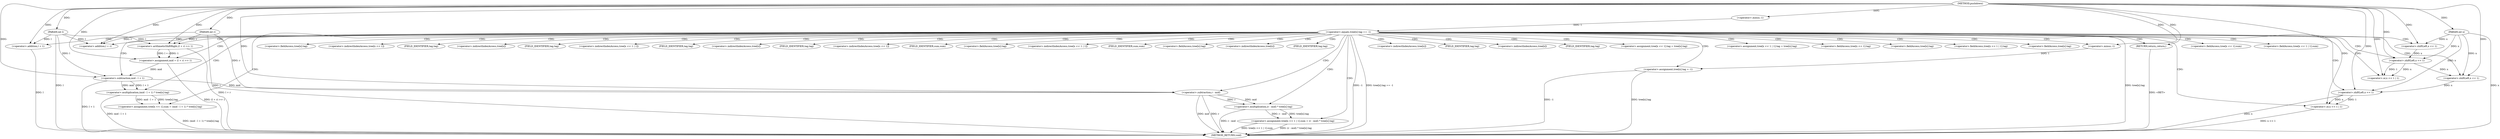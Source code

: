 digraph "pushdown" {  
"1000134" [label = "(METHOD,pushdown)" ]
"1000232" [label = "(METHOD_RETURN,void)" ]
"1000135" [label = "(PARAM,int x)" ]
"1000136" [label = "(PARAM,int l)" ]
"1000137" [label = "(PARAM,int r)" ]
"1000151" [label = "(<operator>.assignment,mid = (l + r) >> 1)" ]
"1000158" [label = "(<operator>.assignment,tree[x << 1].tag = tree[x].tag)" ]
"1000171" [label = "(<operator>.assignment,tree[x << 1 | 1].tag = tree[x].tag)" ]
"1000186" [label = "(<operator>.assignment,tree[x << 1].sum = (mid - l + 1) * tree[x].tag)" ]
"1000205" [label = "(<operator>.assignment,tree[x << 1 | 1].sum = (r - mid) * tree[x].tag)" ]
"1000224" [label = "(<operator>.assignment,tree[x].tag = -1)" ]
"1000140" [label = "(<operator>.equals,tree[x].tag == -1)" ]
"1000149" [label = "(RETURN,return;,return;)" ]
"1000153" [label = "(<operator>.arithmeticShiftRight,(l + r) >> 1)" ]
"1000194" [label = "(<operator>.multiplication,(mid - l + 1) * tree[x].tag)" ]
"1000215" [label = "(<operator>.multiplication,(r - mid) * tree[x].tag)" ]
"1000230" [label = "(<operator>.minus,-1)" ]
"1000146" [label = "(<operator>.minus,-1)" ]
"1000154" [label = "(<operator>.addition,l + r)" ]
"1000195" [label = "(<operator>.subtraction,mid - l + 1)" ]
"1000216" [label = "(<operator>.subtraction,r - mid)" ]
"1000162" [label = "(<operator>.shiftLeft,x << 1)" ]
"1000175" [label = "(<operator>.or,x << 1 | 1)" ]
"1000190" [label = "(<operator>.shiftLeft,x << 1)" ]
"1000197" [label = "(<operator>.addition,l + 1)" ]
"1000209" [label = "(<operator>.or,x << 1 | 1)" ]
"1000176" [label = "(<operator>.shiftLeft,x << 1)" ]
"1000210" [label = "(<operator>.shiftLeft,x << 1)" ]
"1000159" [label = "(<operator>.fieldAccess,tree[x << 1].tag)" ]
"1000166" [label = "(<operator>.fieldAccess,tree[x].tag)" ]
"1000172" [label = "(<operator>.fieldAccess,tree[x << 1 | 1].tag)" ]
"1000181" [label = "(<operator>.fieldAccess,tree[x].tag)" ]
"1000187" [label = "(<operator>.fieldAccess,tree[x << 1].sum)" ]
"1000206" [label = "(<operator>.fieldAccess,tree[x << 1 | 1].sum)" ]
"1000225" [label = "(<operator>.fieldAccess,tree[x].tag)" ]
"1000160" [label = "(<operator>.indirectIndexAccess,tree[x << 1])" ]
"1000165" [label = "(FIELD_IDENTIFIER,tag,tag)" ]
"1000167" [label = "(<operator>.indirectIndexAccess,tree[x])" ]
"1000170" [label = "(FIELD_IDENTIFIER,tag,tag)" ]
"1000173" [label = "(<operator>.indirectIndexAccess,tree[x << 1 | 1])" ]
"1000180" [label = "(FIELD_IDENTIFIER,tag,tag)" ]
"1000182" [label = "(<operator>.indirectIndexAccess,tree[x])" ]
"1000185" [label = "(FIELD_IDENTIFIER,tag,tag)" ]
"1000188" [label = "(<operator>.indirectIndexAccess,tree[x << 1])" ]
"1000193" [label = "(FIELD_IDENTIFIER,sum,sum)" ]
"1000200" [label = "(<operator>.fieldAccess,tree[x].tag)" ]
"1000207" [label = "(<operator>.indirectIndexAccess,tree[x << 1 | 1])" ]
"1000214" [label = "(FIELD_IDENTIFIER,sum,sum)" ]
"1000219" [label = "(<operator>.fieldAccess,tree[x].tag)" ]
"1000226" [label = "(<operator>.indirectIndexAccess,tree[x])" ]
"1000229" [label = "(FIELD_IDENTIFIER,tag,tag)" ]
"1000201" [label = "(<operator>.indirectIndexAccess,tree[x])" ]
"1000204" [label = "(FIELD_IDENTIFIER,tag,tag)" ]
"1000220" [label = "(<operator>.indirectIndexAccess,tree[x])" ]
"1000223" [label = "(FIELD_IDENTIFIER,tag,tag)" ]
  "1000149" -> "1000232"  [ label = "DDG: <RET>"] 
  "1000135" -> "1000232"  [ label = "DDG: x"] 
  "1000136" -> "1000232"  [ label = "DDG: l"] 
  "1000137" -> "1000232"  [ label = "DDG: r"] 
  "1000140" -> "1000232"  [ label = "DDG: tree[x].tag"] 
  "1000140" -> "1000232"  [ label = "DDG: -1"] 
  "1000140" -> "1000232"  [ label = "DDG: tree[x].tag == -1"] 
  "1000153" -> "1000232"  [ label = "DDG: l + r"] 
  "1000151" -> "1000232"  [ label = "DDG: (l + r) >> 1"] 
  "1000197" -> "1000232"  [ label = "DDG: l"] 
  "1000195" -> "1000232"  [ label = "DDG: l + 1"] 
  "1000194" -> "1000232"  [ label = "DDG: mid - l + 1"] 
  "1000186" -> "1000232"  [ label = "DDG: (mid - l + 1) * tree[x].tag"] 
  "1000210" -> "1000232"  [ label = "DDG: x"] 
  "1000209" -> "1000232"  [ label = "DDG: x << 1"] 
  "1000205" -> "1000232"  [ label = "DDG: tree[x << 1 | 1].sum"] 
  "1000216" -> "1000232"  [ label = "DDG: r"] 
  "1000216" -> "1000232"  [ label = "DDG: mid"] 
  "1000215" -> "1000232"  [ label = "DDG: r - mid"] 
  "1000205" -> "1000232"  [ label = "DDG: (r - mid) * tree[x].tag"] 
  "1000224" -> "1000232"  [ label = "DDG: tree[x].tag"] 
  "1000224" -> "1000232"  [ label = "DDG: -1"] 
  "1000134" -> "1000135"  [ label = "DDG: "] 
  "1000134" -> "1000136"  [ label = "DDG: "] 
  "1000134" -> "1000137"  [ label = "DDG: "] 
  "1000153" -> "1000151"  [ label = "DDG: l + r"] 
  "1000153" -> "1000151"  [ label = "DDG: 1"] 
  "1000194" -> "1000186"  [ label = "DDG: tree[x].tag"] 
  "1000194" -> "1000186"  [ label = "DDG: mid - l + 1"] 
  "1000215" -> "1000205"  [ label = "DDG: r - mid"] 
  "1000215" -> "1000205"  [ label = "DDG: tree[x].tag"] 
  "1000230" -> "1000224"  [ label = "DDG: 1"] 
  "1000134" -> "1000151"  [ label = "DDG: "] 
  "1000146" -> "1000140"  [ label = "DDG: 1"] 
  "1000134" -> "1000149"  [ label = "DDG: "] 
  "1000136" -> "1000153"  [ label = "DDG: l"] 
  "1000134" -> "1000153"  [ label = "DDG: "] 
  "1000137" -> "1000153"  [ label = "DDG: r"] 
  "1000195" -> "1000194"  [ label = "DDG: l + 1"] 
  "1000195" -> "1000194"  [ label = "DDG: mid"] 
  "1000216" -> "1000215"  [ label = "DDG: mid"] 
  "1000216" -> "1000215"  [ label = "DDG: r"] 
  "1000134" -> "1000230"  [ label = "DDG: "] 
  "1000134" -> "1000146"  [ label = "DDG: "] 
  "1000136" -> "1000154"  [ label = "DDG: l"] 
  "1000134" -> "1000154"  [ label = "DDG: "] 
  "1000137" -> "1000154"  [ label = "DDG: r"] 
  "1000151" -> "1000195"  [ label = "DDG: mid"] 
  "1000134" -> "1000195"  [ label = "DDG: "] 
  "1000136" -> "1000195"  [ label = "DDG: l"] 
  "1000137" -> "1000216"  [ label = "DDG: r"] 
  "1000134" -> "1000216"  [ label = "DDG: "] 
  "1000195" -> "1000216"  [ label = "DDG: mid"] 
  "1000135" -> "1000162"  [ label = "DDG: x"] 
  "1000134" -> "1000162"  [ label = "DDG: "] 
  "1000176" -> "1000175"  [ label = "DDG: 1"] 
  "1000176" -> "1000175"  [ label = "DDG: x"] 
  "1000134" -> "1000175"  [ label = "DDG: "] 
  "1000176" -> "1000190"  [ label = "DDG: x"] 
  "1000135" -> "1000190"  [ label = "DDG: x"] 
  "1000134" -> "1000190"  [ label = "DDG: "] 
  "1000136" -> "1000197"  [ label = "DDG: l"] 
  "1000134" -> "1000197"  [ label = "DDG: "] 
  "1000210" -> "1000209"  [ label = "DDG: 1"] 
  "1000210" -> "1000209"  [ label = "DDG: x"] 
  "1000134" -> "1000209"  [ label = "DDG: "] 
  "1000162" -> "1000176"  [ label = "DDG: x"] 
  "1000135" -> "1000176"  [ label = "DDG: x"] 
  "1000134" -> "1000176"  [ label = "DDG: "] 
  "1000190" -> "1000210"  [ label = "DDG: x"] 
  "1000135" -> "1000210"  [ label = "DDG: x"] 
  "1000134" -> "1000210"  [ label = "DDG: "] 
  "1000140" -> "1000200"  [ label = "CDG: "] 
  "1000140" -> "1000153"  [ label = "CDG: "] 
  "1000140" -> "1000182"  [ label = "CDG: "] 
  "1000140" -> "1000195"  [ label = "CDG: "] 
  "1000140" -> "1000197"  [ label = "CDG: "] 
  "1000140" -> "1000229"  [ label = "CDG: "] 
  "1000140" -> "1000186"  [ label = "CDG: "] 
  "1000140" -> "1000166"  [ label = "CDG: "] 
  "1000140" -> "1000180"  [ label = "CDG: "] 
  "1000140" -> "1000230"  [ label = "CDG: "] 
  "1000140" -> "1000216"  [ label = "CDG: "] 
  "1000140" -> "1000165"  [ label = "CDG: "] 
  "1000140" -> "1000204"  [ label = "CDG: "] 
  "1000140" -> "1000172"  [ label = "CDG: "] 
  "1000140" -> "1000149"  [ label = "CDG: "] 
  "1000140" -> "1000219"  [ label = "CDG: "] 
  "1000140" -> "1000210"  [ label = "CDG: "] 
  "1000140" -> "1000215"  [ label = "CDG: "] 
  "1000140" -> "1000225"  [ label = "CDG: "] 
  "1000140" -> "1000188"  [ label = "CDG: "] 
  "1000140" -> "1000207"  [ label = "CDG: "] 
  "1000140" -> "1000206"  [ label = "CDG: "] 
  "1000140" -> "1000159"  [ label = "CDG: "] 
  "1000140" -> "1000220"  [ label = "CDG: "] 
  "1000140" -> "1000214"  [ label = "CDG: "] 
  "1000140" -> "1000205"  [ label = "CDG: "] 
  "1000140" -> "1000190"  [ label = "CDG: "] 
  "1000140" -> "1000167"  [ label = "CDG: "] 
  "1000140" -> "1000173"  [ label = "CDG: "] 
  "1000140" -> "1000158"  [ label = "CDG: "] 
  "1000140" -> "1000175"  [ label = "CDG: "] 
  "1000140" -> "1000201"  [ label = "CDG: "] 
  "1000140" -> "1000154"  [ label = "CDG: "] 
  "1000140" -> "1000151"  [ label = "CDG: "] 
  "1000140" -> "1000160"  [ label = "CDG: "] 
  "1000140" -> "1000170"  [ label = "CDG: "] 
  "1000140" -> "1000171"  [ label = "CDG: "] 
  "1000140" -> "1000193"  [ label = "CDG: "] 
  "1000140" -> "1000224"  [ label = "CDG: "] 
  "1000140" -> "1000194"  [ label = "CDG: "] 
  "1000140" -> "1000176"  [ label = "CDG: "] 
  "1000140" -> "1000209"  [ label = "CDG: "] 
  "1000140" -> "1000223"  [ label = "CDG: "] 
  "1000140" -> "1000162"  [ label = "CDG: "] 
  "1000140" -> "1000226"  [ label = "CDG: "] 
  "1000140" -> "1000187"  [ label = "CDG: "] 
  "1000140" -> "1000181"  [ label = "CDG: "] 
  "1000140" -> "1000185"  [ label = "CDG: "] 
}
